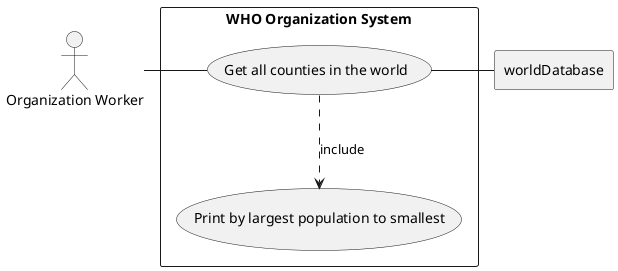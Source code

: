@startuml

actor OW as "Organization Worker"

rectangle worldDatabase

rectangle "WHO Organization System" {
    usecase UC4 as "Get all counties in the world"

    usecase UCa as "Print by largest population to smallest"

    OW - UC4
    UC4 ..> UCa : include
    UC4 - worldDatabase
}

@enduml
